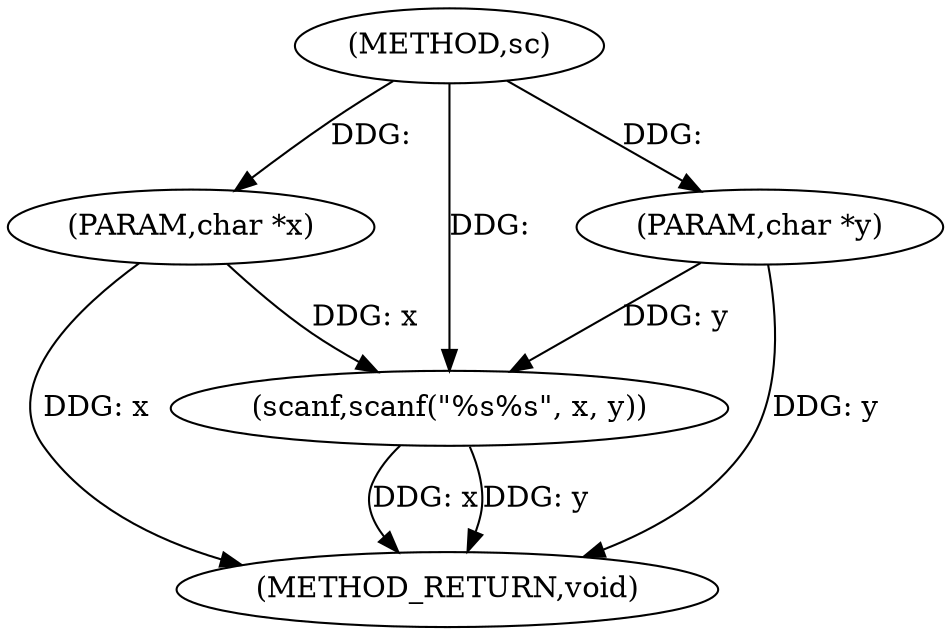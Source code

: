 digraph "sc" {  
"1000184" [label = "(METHOD,sc)" ]
"1000192" [label = "(METHOD_RETURN,void)" ]
"1000185" [label = "(PARAM,char *x)" ]
"1000186" [label = "(PARAM,char *y)" ]
"1000188" [label = "(scanf,scanf(\"%s%s\", x, y))" ]
  "1000185" -> "1000192"  [ label = "DDG: x"] 
  "1000186" -> "1000192"  [ label = "DDG: y"] 
  "1000188" -> "1000192"  [ label = "DDG: x"] 
  "1000188" -> "1000192"  [ label = "DDG: y"] 
  "1000184" -> "1000185"  [ label = "DDG: "] 
  "1000184" -> "1000186"  [ label = "DDG: "] 
  "1000186" -> "1000188"  [ label = "DDG: y"] 
  "1000184" -> "1000188"  [ label = "DDG: "] 
  "1000185" -> "1000188"  [ label = "DDG: x"] 
}
